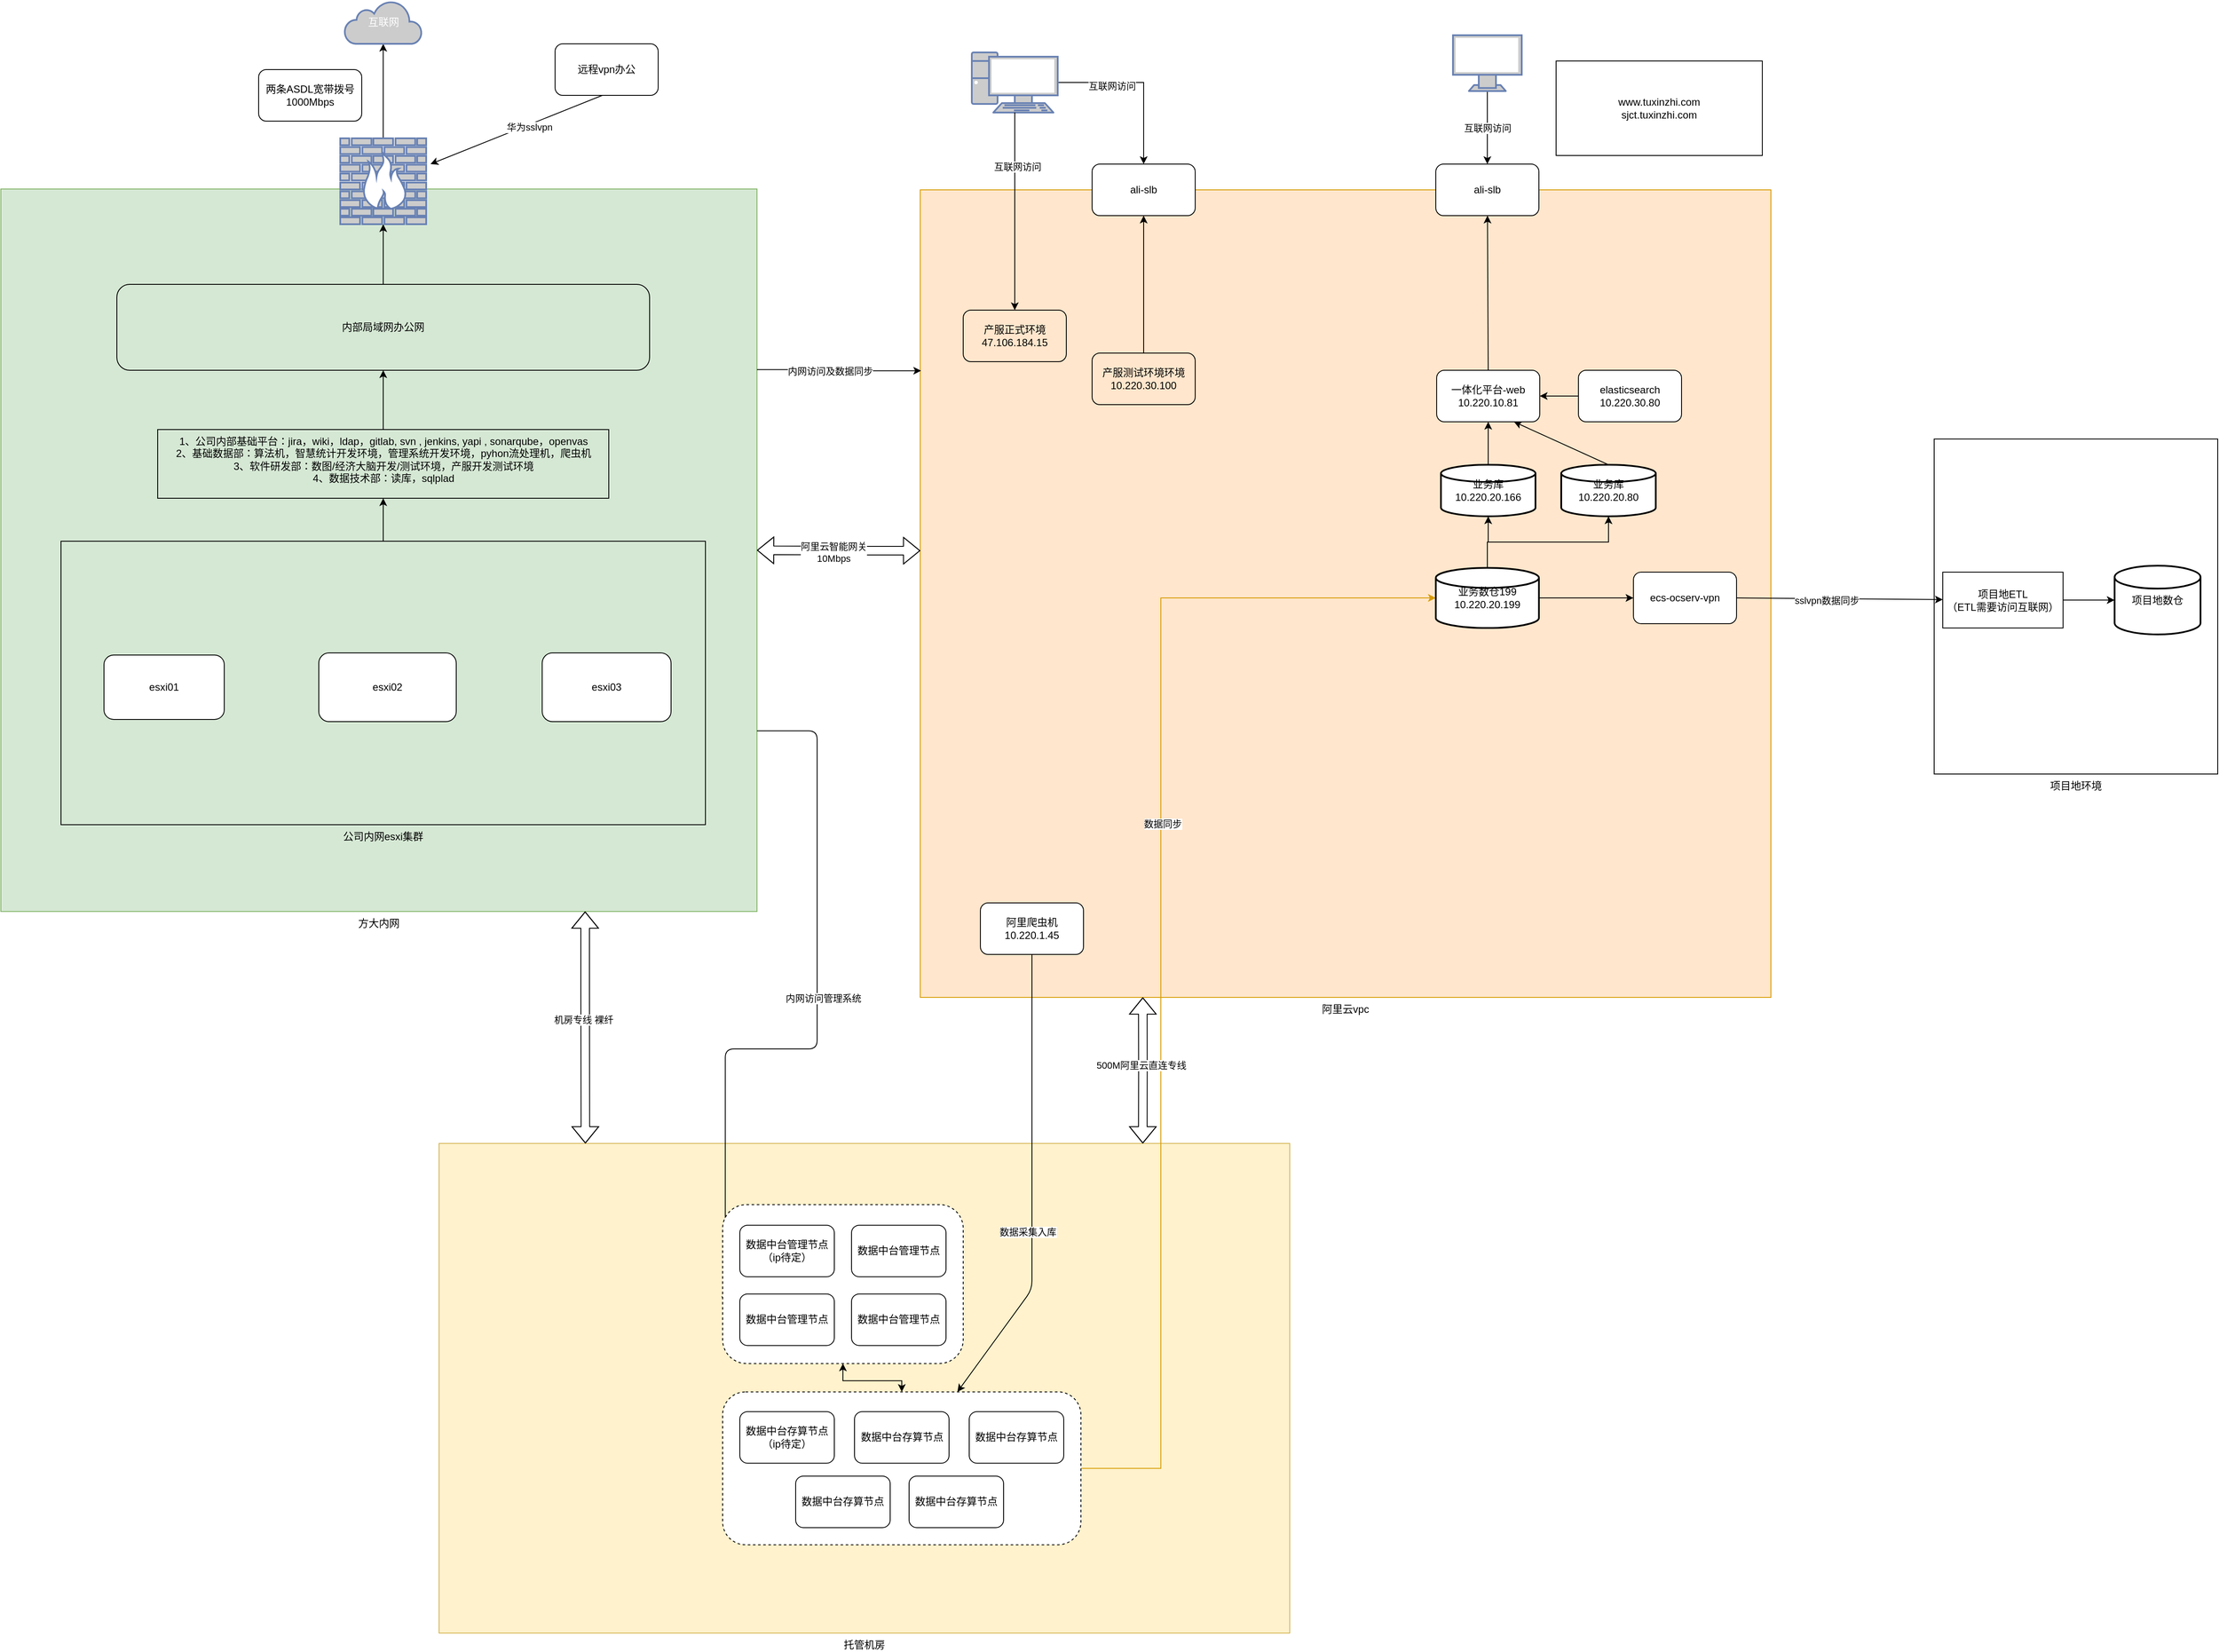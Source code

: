 <mxfile version="28.0.4">
  <diagram id="gJknrULxorPkjva1byL3" name="Page-1">
    <mxGraphModel dx="3217" dy="960" grid="1" gridSize="10" guides="1" tooltips="1" connect="1" arrows="1" fold="1" page="1" pageScale="1" pageWidth="827" pageHeight="1169" math="0" shadow="0">
      <root>
        <mxCell id="0" />
        <mxCell id="1" parent="0" />
        <mxCell id="cwwTzG9_eAxzKP_ijVsS-1" value="托管机房" style="rounded=0;whiteSpace=wrap;html=1;fillColor=#fff2cc;strokeColor=#d6b656;labelPosition=center;verticalLabelPosition=bottom;align=center;verticalAlign=top;" parent="1" vertex="1">
          <mxGeometry x="-880" y="1440" width="990" height="570" as="geometry" />
        </mxCell>
        <mxCell id="9fjLhJYOVXO7N2OmlXDZ-1" value="阿里云vpc" style="rounded=0;whiteSpace=wrap;html=1;fillColor=#ffe6cc;strokeColor=#d79b00;labelPosition=center;verticalLabelPosition=bottom;align=center;verticalAlign=top;" parent="1" vertex="1">
          <mxGeometry x="-320" y="330" width="990" height="940" as="geometry" />
        </mxCell>
        <mxCell id="9fjLhJYOVXO7N2OmlXDZ-22" value="" style="edgeStyle=orthogonalEdgeStyle;rounded=0;orthogonalLoop=1;jettySize=auto;html=1;fillColor=#ffe6cc;strokeColor=#d79b00;" parent="1" source="zSoFTdJwqtHDQYcGsr4z-6" target="9fjLhJYOVXO7N2OmlXDZ-3" edge="1">
          <mxGeometry relative="1" as="geometry">
            <mxPoint x="340" y="900.0" as="sourcePoint" />
            <Array as="points">
              <mxPoint x="-40" y="1818" />
              <mxPoint x="-40" y="805" />
            </Array>
          </mxGeometry>
        </mxCell>
        <mxCell id="9fjLhJYOVXO7N2OmlXDZ-23" value="数据同步" style="edgeLabel;html=1;align=center;verticalAlign=middle;resizable=0;points=[];" parent="9fjLhJYOVXO7N2OmlXDZ-22" vertex="1" connectable="0">
          <mxGeometry x="0.182" y="-2" relative="1" as="geometry">
            <mxPoint as="offset" />
          </mxGeometry>
        </mxCell>
        <mxCell id="9fjLhJYOVXO7N2OmlXDZ-32" value="" style="edgeStyle=orthogonalEdgeStyle;rounded=0;orthogonalLoop=1;jettySize=auto;html=1;" parent="1" source="9fjLhJYOVXO7N2OmlXDZ-3" target="9fjLhJYOVXO7N2OmlXDZ-5" edge="1">
          <mxGeometry relative="1" as="geometry" />
        </mxCell>
        <mxCell id="9fjLhJYOVXO7N2OmlXDZ-34" value="" style="edgeStyle=orthogonalEdgeStyle;rounded=0;orthogonalLoop=1;jettySize=auto;html=1;" parent="1" source="9fjLhJYOVXO7N2OmlXDZ-3" target="9fjLhJYOVXO7N2OmlXDZ-31" edge="1">
          <mxGeometry relative="1" as="geometry" />
        </mxCell>
        <mxCell id="9fjLhJYOVXO7N2OmlXDZ-3" value="业务数仓199&lt;br&gt;10.220.20.199" style="strokeWidth=2;html=1;shape=mxgraph.flowchart.database;whiteSpace=wrap;" parent="1" vertex="1">
          <mxGeometry x="280" y="770" width="120" height="70" as="geometry" />
        </mxCell>
        <mxCell id="9fjLhJYOVXO7N2OmlXDZ-4" value="项目地环境" style="rounded=0;whiteSpace=wrap;html=1;labelPosition=center;verticalLabelPosition=bottom;align=center;verticalAlign=top;" parent="1" vertex="1">
          <mxGeometry x="860" y="620" width="330" height="390" as="geometry" />
        </mxCell>
        <mxCell id="9fjLhJYOVXO7N2OmlXDZ-5" value="ecs-ocserv-vpn" style="rounded=1;whiteSpace=wrap;html=1;" parent="1" vertex="1">
          <mxGeometry x="510" y="775" width="120" height="60" as="geometry" />
        </mxCell>
        <mxCell id="9fjLhJYOVXO7N2OmlXDZ-33" value="" style="edgeStyle=orthogonalEdgeStyle;rounded=0;orthogonalLoop=1;jettySize=auto;html=1;" parent="1" source="9fjLhJYOVXO7N2OmlXDZ-6" target="9fjLhJYOVXO7N2OmlXDZ-7" edge="1">
          <mxGeometry relative="1" as="geometry" />
        </mxCell>
        <mxCell id="9fjLhJYOVXO7N2OmlXDZ-6" value="项目地ETL&lt;br&gt;（ETL需要访问互联网）" style="rounded=0;whiteSpace=wrap;html=1;" parent="1" vertex="1">
          <mxGeometry x="870" y="775" width="140" height="65" as="geometry" />
        </mxCell>
        <mxCell id="9fjLhJYOVXO7N2OmlXDZ-7" value="项目地数仓" style="strokeWidth=2;html=1;shape=mxgraph.flowchart.database;whiteSpace=wrap;" parent="1" vertex="1">
          <mxGeometry x="1070" y="767.5" width="100" height="80" as="geometry" />
        </mxCell>
        <mxCell id="9fjLhJYOVXO7N2OmlXDZ-11" value="" style="endArrow=classic;html=1;exitX=1;exitY=0.5;exitDx=0;exitDy=0;" parent="1" source="9fjLhJYOVXO7N2OmlXDZ-5" target="9fjLhJYOVXO7N2OmlXDZ-6" edge="1">
          <mxGeometry width="50" height="50" relative="1" as="geometry">
            <mxPoint x="790" y="750" as="sourcePoint" />
            <mxPoint x="840" y="700" as="targetPoint" />
          </mxGeometry>
        </mxCell>
        <mxCell id="9fjLhJYOVXO7N2OmlXDZ-16" value="sslvpn数据同步" style="edgeLabel;html=1;align=center;verticalAlign=middle;resizable=0;points=[];" parent="9fjLhJYOVXO7N2OmlXDZ-11" vertex="1" connectable="0">
          <mxGeometry x="-0.123" y="-2" relative="1" as="geometry">
            <mxPoint as="offset" />
          </mxGeometry>
        </mxCell>
        <mxCell id="9fjLhJYOVXO7N2OmlXDZ-17" value="阿里爬虫机&lt;br&gt;10.220.1.45" style="rounded=1;whiteSpace=wrap;html=1;" parent="1" vertex="1">
          <mxGeometry x="-250" y="1160" width="120" height="60" as="geometry" />
        </mxCell>
        <mxCell id="9fjLhJYOVXO7N2OmlXDZ-29" value="" style="endArrow=classic;html=1;exitX=0.5;exitY=1;exitDx=0;exitDy=0;" parent="1" source="9fjLhJYOVXO7N2OmlXDZ-17" target="zSoFTdJwqtHDQYcGsr4z-6" edge="1">
          <mxGeometry width="50" height="50" relative="1" as="geometry">
            <mxPoint x="490" y="910" as="sourcePoint" />
            <mxPoint x="540" y="860" as="targetPoint" />
            <Array as="points">
              <mxPoint x="-190" y="1610" />
            </Array>
          </mxGeometry>
        </mxCell>
        <mxCell id="9fjLhJYOVXO7N2OmlXDZ-30" value="数据采集入库" style="edgeLabel;html=1;align=center;verticalAlign=middle;resizable=0;points=[];" parent="9fjLhJYOVXO7N2OmlXDZ-29" vertex="1" connectable="0">
          <mxGeometry x="0.2" y="-5" relative="1" as="geometry">
            <mxPoint as="offset" />
          </mxGeometry>
        </mxCell>
        <mxCell id="9fjLhJYOVXO7N2OmlXDZ-46" value="" style="edgeStyle=orthogonalEdgeStyle;rounded=0;orthogonalLoop=1;jettySize=auto;html=1;" parent="1" source="9fjLhJYOVXO7N2OmlXDZ-31" target="9fjLhJYOVXO7N2OmlXDZ-36" edge="1">
          <mxGeometry relative="1" as="geometry" />
        </mxCell>
        <mxCell id="9fjLhJYOVXO7N2OmlXDZ-31" value="业务库&lt;br&gt;10.220.20.166" style="strokeWidth=2;html=1;shape=mxgraph.flowchart.database;whiteSpace=wrap;" parent="1" vertex="1">
          <mxGeometry x="286" y="650" width="110" height="60" as="geometry" />
        </mxCell>
        <mxCell id="9fjLhJYOVXO7N2OmlXDZ-36" value="一体化平台-web&lt;br&gt;10.220.10.81" style="rounded=1;whiteSpace=wrap;html=1;" parent="1" vertex="1">
          <mxGeometry x="281" y="540" width="120" height="60" as="geometry" />
        </mxCell>
        <mxCell id="9fjLhJYOVXO7N2OmlXDZ-80" value="互联网访问" style="edgeStyle=orthogonalEdgeStyle;rounded=0;orthogonalLoop=1;jettySize=auto;html=1;" parent="1" source="9fjLhJYOVXO7N2OmlXDZ-37" target="9fjLhJYOVXO7N2OmlXDZ-43" edge="1">
          <mxGeometry relative="1" as="geometry">
            <Array as="points">
              <mxPoint x="340" y="240" />
              <mxPoint x="340" y="240" />
            </Array>
          </mxGeometry>
        </mxCell>
        <mxCell id="9fjLhJYOVXO7N2OmlXDZ-37" value="" style="fontColor=#0066CC;verticalAlign=top;verticalLabelPosition=bottom;labelPosition=center;align=center;html=1;outlineConnect=0;fillColor=#CCCCCC;strokeColor=#6881B3;gradientColor=none;gradientDirection=north;strokeWidth=2;shape=mxgraph.networks.monitor;" parent="1" vertex="1">
          <mxGeometry x="300" y="150" width="80" height="65" as="geometry" />
        </mxCell>
        <mxCell id="9fjLhJYOVXO7N2OmlXDZ-41" value="" style="edgeStyle=orthogonalEdgeStyle;rounded=0;orthogonalLoop=1;jettySize=auto;html=1;exitX=0.5;exitY=0;exitDx=0;exitDy=0;exitPerimeter=0;" parent="1" source="9fjLhJYOVXO7N2OmlXDZ-3" target="zf6hU6jJ6Po62-SAqwlD-18" edge="1">
          <mxGeometry relative="1" as="geometry">
            <mxPoint x="80" y="770" as="sourcePoint" />
            <mxPoint x="175" y="710" as="targetPoint" />
          </mxGeometry>
        </mxCell>
        <mxCell id="9fjLhJYOVXO7N2OmlXDZ-43" value="ali-slb" style="rounded=1;whiteSpace=wrap;html=1;" parent="1" vertex="1">
          <mxGeometry x="280" y="300" width="120" height="60" as="geometry" />
        </mxCell>
        <mxCell id="9fjLhJYOVXO7N2OmlXDZ-49" value="" style="endArrow=classic;html=1;exitX=0.5;exitY=0;exitDx=0;exitDy=0;" parent="1" source="9fjLhJYOVXO7N2OmlXDZ-36" target="9fjLhJYOVXO7N2OmlXDZ-43" edge="1">
          <mxGeometry width="50" height="50" relative="1" as="geometry">
            <mxPoint x="230" y="600" as="sourcePoint" />
            <mxPoint x="360" y="470" as="targetPoint" />
          </mxGeometry>
        </mxCell>
        <mxCell id="9fjLhJYOVXO7N2OmlXDZ-59" value="方大内网" style="rounded=0;whiteSpace=wrap;html=1;fillColor=#d5e8d4;strokeColor=#82b366;labelPosition=center;verticalLabelPosition=bottom;align=center;verticalAlign=top;" parent="1" vertex="1">
          <mxGeometry x="-1390" y="329" width="880" height="841" as="geometry" />
        </mxCell>
        <mxCell id="9fjLhJYOVXO7N2OmlXDZ-64" value="" style="endArrow=classic;html=1;entryX=0.011;entryY=0.626;entryDx=0;entryDy=0;entryPerimeter=0;edgeStyle=orthogonalEdgeStyle;exitX=1;exitY=0.75;exitDx=0;exitDy=0;" parent="1" source="9fjLhJYOVXO7N2OmlXDZ-59" target="zSoFTdJwqtHDQYcGsr4z-5" edge="1">
          <mxGeometry width="50" height="50" relative="1" as="geometry">
            <mxPoint x="-410" y="1060" as="sourcePoint" />
            <mxPoint x="-150" y="1060" as="targetPoint" />
            <Array as="points">
              <mxPoint x="-440" y="960" />
              <mxPoint x="-440" y="1330" />
              <mxPoint x="-547" y="1330" />
            </Array>
          </mxGeometry>
        </mxCell>
        <mxCell id="9fjLhJYOVXO7N2OmlXDZ-65" value="内网访问管理系统" style="edgeLabel;html=1;align=center;verticalAlign=middle;resizable=0;points=[];" parent="9fjLhJYOVXO7N2OmlXDZ-64" vertex="1" connectable="0">
          <mxGeometry x="-0.104" y="3" relative="1" as="geometry">
            <mxPoint x="4" y="3" as="offset" />
          </mxGeometry>
        </mxCell>
        <mxCell id="9fjLhJYOVXO7N2OmlXDZ-66" value="esxi03" style="rounded=1;whiteSpace=wrap;html=1;" parent="1" vertex="1">
          <mxGeometry x="-760" y="869" width="150" height="80" as="geometry" />
        </mxCell>
        <mxCell id="9fjLhJYOVXO7N2OmlXDZ-67" value="esxi02" style="rounded=1;whiteSpace=wrap;html=1;" parent="1" vertex="1">
          <mxGeometry x="-1020" y="869" width="160" height="80" as="geometry" />
        </mxCell>
        <mxCell id="9fjLhJYOVXO7N2OmlXDZ-68" value="esxi01" style="rounded=1;whiteSpace=wrap;html=1;" parent="1" vertex="1">
          <mxGeometry x="-1270" y="871.5" width="140" height="75" as="geometry" />
        </mxCell>
        <mxCell id="9fjLhJYOVXO7N2OmlXDZ-76" value="" style="edgeStyle=orthogonalEdgeStyle;rounded=0;orthogonalLoop=1;jettySize=auto;html=1;" parent="1" source="9fjLhJYOVXO7N2OmlXDZ-70" target="9fjLhJYOVXO7N2OmlXDZ-75" edge="1">
          <mxGeometry relative="1" as="geometry">
            <Array as="points">
              <mxPoint x="-945" y="700" />
              <mxPoint x="-945" y="700" />
            </Array>
          </mxGeometry>
        </mxCell>
        <mxCell id="9fjLhJYOVXO7N2OmlXDZ-70" value="公司内网esxi集群" style="rounded=0;whiteSpace=wrap;html=1;fillColor=none;labelPosition=center;verticalLabelPosition=bottom;align=center;verticalAlign=top;" parent="1" vertex="1">
          <mxGeometry x="-1320" y="739" width="750" height="330" as="geometry" />
        </mxCell>
        <mxCell id="9fjLhJYOVXO7N2OmlXDZ-110" value="" style="edgeStyle=orthogonalEdgeStyle;rounded=0;orthogonalLoop=1;jettySize=auto;html=1;" parent="1" source="9fjLhJYOVXO7N2OmlXDZ-75" target="9fjLhJYOVXO7N2OmlXDZ-104" edge="1">
          <mxGeometry relative="1" as="geometry" />
        </mxCell>
        <mxCell id="9fjLhJYOVXO7N2OmlXDZ-75" value="1、公司内部基础平台：jira，wiki，ldap，gitlab, svn , jenkins, yapi ,&amp;nbsp;sonarqube，openvas&lt;br&gt;2、基础数据部：算法机，智慧统计开发环境，管理系统开发环境，pyhon流处理机，爬虫机&lt;br&gt;3、软件研发部：数图/经济大脑开发/测试环境，产服开发测试环境&lt;br&gt;4、数据技术部：读库，sqlplad" style="whiteSpace=wrap;html=1;rounded=0;verticalAlign=top;fillColor=none;" parent="1" vertex="1">
          <mxGeometry x="-1207.5" y="609" width="525" height="80" as="geometry" />
        </mxCell>
        <mxCell id="9fjLhJYOVXO7N2OmlXDZ-81" value="www.tuxinzhi.com&lt;div&gt;sjct.tuxinzhi.com&lt;/div&gt;" style="rounded=0;whiteSpace=wrap;html=1;fillColor=none;" parent="1" vertex="1">
          <mxGeometry x="420" y="180" width="240" height="110" as="geometry" />
        </mxCell>
        <mxCell id="9fjLhJYOVXO7N2OmlXDZ-82" value="产服正式环境&lt;br&gt;47.106.184.15" style="rounded=1;whiteSpace=wrap;html=1;fillColor=none;" parent="1" vertex="1">
          <mxGeometry x="-270" y="470" width="120" height="60" as="geometry" />
        </mxCell>
        <mxCell id="zf6hU6jJ6Po62-SAqwlD-2" value="" style="edgeStyle=orthogonalEdgeStyle;rounded=0;orthogonalLoop=1;jettySize=auto;html=1;" parent="1" source="9fjLhJYOVXO7N2OmlXDZ-83" target="zf6hU6jJ6Po62-SAqwlD-1" edge="1">
          <mxGeometry relative="1" as="geometry" />
        </mxCell>
        <mxCell id="9fjLhJYOVXO7N2OmlXDZ-83" value="产服测试环境环境&lt;br&gt;10.220.30.100" style="rounded=1;whiteSpace=wrap;html=1;fillColor=none;" parent="1" vertex="1">
          <mxGeometry x="-120" y="520" width="120" height="60" as="geometry" />
        </mxCell>
        <mxCell id="zf6hU6jJ6Po62-SAqwlD-4" value="" style="edgeStyle=orthogonalEdgeStyle;rounded=0;orthogonalLoop=1;jettySize=auto;html=1;" parent="1" source="9fjLhJYOVXO7N2OmlXDZ-84" target="zf6hU6jJ6Po62-SAqwlD-1" edge="1">
          <mxGeometry relative="1" as="geometry" />
        </mxCell>
        <mxCell id="zf6hU6jJ6Po62-SAqwlD-5" value="互联网访问" style="edgeLabel;html=1;align=center;verticalAlign=middle;resizable=0;points=[];" parent="zf6hU6jJ6Po62-SAqwlD-4" vertex="1" connectable="0">
          <mxGeometry x="-0.357" y="-4" relative="1" as="geometry">
            <mxPoint as="offset" />
          </mxGeometry>
        </mxCell>
        <mxCell id="9fjLhJYOVXO7N2OmlXDZ-84" value="" style="fontColor=#0066CC;verticalAlign=top;verticalLabelPosition=bottom;labelPosition=center;align=center;html=1;outlineConnect=0;fillColor=#CCCCCC;strokeColor=#6881B3;gradientColor=none;gradientDirection=north;strokeWidth=2;shape=mxgraph.networks.pc;" parent="1" vertex="1">
          <mxGeometry x="-260" y="170" width="100" height="70" as="geometry" />
        </mxCell>
        <mxCell id="9fjLhJYOVXO7N2OmlXDZ-86" value="" style="endArrow=classic;html=1;" parent="1" source="9fjLhJYOVXO7N2OmlXDZ-84" target="9fjLhJYOVXO7N2OmlXDZ-82" edge="1">
          <mxGeometry width="50" height="50" relative="1" as="geometry">
            <mxPoint x="-60" y="530" as="sourcePoint" />
            <mxPoint x="-10" y="480" as="targetPoint" />
          </mxGeometry>
        </mxCell>
        <mxCell id="9fjLhJYOVXO7N2OmlXDZ-87" value="互联网访问" style="edgeLabel;html=1;align=center;verticalAlign=bottom;resizable=0;points=[];labelPosition=center;verticalLabelPosition=top;" parent="9fjLhJYOVXO7N2OmlXDZ-86" vertex="1" connectable="0">
          <mxGeometry x="-0.382" y="3" relative="1" as="geometry">
            <mxPoint as="offset" />
          </mxGeometry>
        </mxCell>
        <mxCell id="9fjLhJYOVXO7N2OmlXDZ-90" value="" style="shape=flexArrow;endArrow=classic;startArrow=classic;html=1;exitX=1;exitY=0.5;exitDx=0;exitDy=0;" parent="1" source="9fjLhJYOVXO7N2OmlXDZ-59" edge="1">
          <mxGeometry width="100" height="100" relative="1" as="geometry">
            <mxPoint x="-90" y="860" as="sourcePoint" />
            <mxPoint x="-320" y="750" as="targetPoint" />
            <Array as="points">
              <mxPoint x="-390" y="750" />
            </Array>
          </mxGeometry>
        </mxCell>
        <mxCell id="9fjLhJYOVXO7N2OmlXDZ-91" value="阿里云智能网关&lt;br&gt;10Mbps" style="edgeLabel;html=1;align=center;verticalAlign=middle;resizable=0;points=[];" parent="9fjLhJYOVXO7N2OmlXDZ-90" vertex="1" connectable="0">
          <mxGeometry x="-0.07" y="-2" relative="1" as="geometry">
            <mxPoint as="offset" />
          </mxGeometry>
        </mxCell>
        <mxCell id="9fjLhJYOVXO7N2OmlXDZ-112" value="" style="edgeStyle=orthogonalEdgeStyle;rounded=0;orthogonalLoop=1;jettySize=auto;html=1;" parent="1" source="9fjLhJYOVXO7N2OmlXDZ-94" target="9fjLhJYOVXO7N2OmlXDZ-109" edge="1">
          <mxGeometry relative="1" as="geometry" />
        </mxCell>
        <mxCell id="9fjLhJYOVXO7N2OmlXDZ-94" value="" style="fontColor=#0066CC;verticalAlign=top;verticalLabelPosition=bottom;labelPosition=center;align=center;html=1;outlineConnect=0;fillColor=#CCCCCC;strokeColor=#6881B3;gradientColor=none;gradientDirection=north;strokeWidth=2;shape=mxgraph.networks.firewall;" parent="1" vertex="1">
          <mxGeometry x="-995" y="270" width="100" height="100" as="geometry" />
        </mxCell>
        <mxCell id="9fjLhJYOVXO7N2OmlXDZ-98" value="两条ASDL宽带拨号&lt;br&gt;1000Mbps" style="rounded=1;whiteSpace=wrap;html=1;fillColor=none;" parent="1" vertex="1">
          <mxGeometry x="-1090" y="190" width="120" height="60" as="geometry" />
        </mxCell>
        <mxCell id="9fjLhJYOVXO7N2OmlXDZ-101" value="" style="endArrow=classic;html=1;" parent="1" edge="1">
          <mxGeometry width="50" height="50" relative="1" as="geometry">
            <mxPoint x="-690" y="220" as="sourcePoint" />
            <mxPoint x="-890" y="300" as="targetPoint" />
          </mxGeometry>
        </mxCell>
        <mxCell id="9fjLhJYOVXO7N2OmlXDZ-103" value="华为sslvpn" style="edgeLabel;html=1;align=center;verticalAlign=middle;resizable=0;points=[];" parent="9fjLhJYOVXO7N2OmlXDZ-101" vertex="1" connectable="0">
          <mxGeometry x="-0.14" y="3" relative="1" as="geometry">
            <mxPoint as="offset" />
          </mxGeometry>
        </mxCell>
        <mxCell id="9fjLhJYOVXO7N2OmlXDZ-102" value="远程vpn办公" style="rounded=1;whiteSpace=wrap;html=1;fillColor=none;" parent="1" vertex="1">
          <mxGeometry x="-745" y="160" width="120" height="60" as="geometry" />
        </mxCell>
        <mxCell id="9fjLhJYOVXO7N2OmlXDZ-111" value="" style="edgeStyle=orthogonalEdgeStyle;rounded=0;orthogonalLoop=1;jettySize=auto;html=1;" parent="1" source="9fjLhJYOVXO7N2OmlXDZ-104" target="9fjLhJYOVXO7N2OmlXDZ-94" edge="1">
          <mxGeometry relative="1" as="geometry" />
        </mxCell>
        <mxCell id="9fjLhJYOVXO7N2OmlXDZ-104" value="内部局域网办公网" style="rounded=1;whiteSpace=wrap;html=1;fillColor=none;" parent="1" vertex="1">
          <mxGeometry x="-1255" y="440" width="620" height="100" as="geometry" />
        </mxCell>
        <mxCell id="9fjLhJYOVXO7N2OmlXDZ-109" value="互联网" style="html=1;outlineConnect=0;fillColor=#CCCCCC;strokeColor=#6881B3;gradientColor=none;gradientDirection=north;strokeWidth=2;shape=mxgraph.networks.cloud;fontColor=#ffffff;" parent="1" vertex="1">
          <mxGeometry x="-990" y="110" width="90" height="50" as="geometry" />
        </mxCell>
        <mxCell id="zf6hU6jJ6Po62-SAqwlD-1" value="ali-slb" style="rounded=1;whiteSpace=wrap;html=1;" parent="1" vertex="1">
          <mxGeometry x="-120" y="300" width="120" height="60" as="geometry" />
        </mxCell>
        <mxCell id="zf6hU6jJ6Po62-SAqwlD-7" value="" style="edgeStyle=orthogonalEdgeStyle;rounded=0;orthogonalLoop=1;jettySize=auto;html=1;" parent="1" source="zf6hU6jJ6Po62-SAqwlD-6" target="9fjLhJYOVXO7N2OmlXDZ-36" edge="1">
          <mxGeometry relative="1" as="geometry" />
        </mxCell>
        <mxCell id="zf6hU6jJ6Po62-SAqwlD-6" value="elasticsearch&lt;br&gt;10.220.30.80" style="rounded=1;whiteSpace=wrap;html=1;" parent="1" vertex="1">
          <mxGeometry x="446" y="540" width="120" height="60" as="geometry" />
        </mxCell>
        <mxCell id="zf6hU6jJ6Po62-SAqwlD-18" value="业务库&lt;br&gt;10.220.20.80" style="strokeWidth=2;html=1;shape=mxgraph.flowchart.database;whiteSpace=wrap;" parent="1" vertex="1">
          <mxGeometry x="426" y="650" width="110" height="60" as="geometry" />
        </mxCell>
        <mxCell id="zf6hU6jJ6Po62-SAqwlD-21" value="" style="endArrow=classic;html=1;exitX=0.5;exitY=0;exitDx=0;exitDy=0;exitPerimeter=0;entryX=0.75;entryY=1;entryDx=0;entryDy=0;" parent="1" source="zf6hU6jJ6Po62-SAqwlD-18" target="9fjLhJYOVXO7N2OmlXDZ-36" edge="1">
          <mxGeometry width="50" height="50" relative="1" as="geometry">
            <mxPoint x="266" y="570" as="sourcePoint" />
            <mxPoint x="316" y="520" as="targetPoint" />
          </mxGeometry>
        </mxCell>
        <mxCell id="cwwTzG9_eAxzKP_ijVsS-3" value="" style="shape=flexArrow;endArrow=classic;startArrow=classic;html=1;entryX=0.172;entryY=0;entryDx=0;entryDy=0;entryPerimeter=0;" parent="1" target="cwwTzG9_eAxzKP_ijVsS-1" edge="1">
          <mxGeometry width="100" height="100" relative="1" as="geometry">
            <mxPoint x="-710" y="1170" as="sourcePoint" />
            <mxPoint x="-580" y="1240" as="targetPoint" />
            <Array as="points">
              <mxPoint x="-710" y="1260" />
            </Array>
          </mxGeometry>
        </mxCell>
        <mxCell id="cwwTzG9_eAxzKP_ijVsS-4" value="机房专线 裸纤" style="edgeLabel;html=1;align=center;verticalAlign=middle;resizable=0;points=[];" parent="cwwTzG9_eAxzKP_ijVsS-3" vertex="1" connectable="0">
          <mxGeometry x="-0.07" y="-2" relative="1" as="geometry">
            <mxPoint as="offset" />
          </mxGeometry>
        </mxCell>
        <mxCell id="zSoFTdJwqtHDQYcGsr4z-12" style="edgeStyle=orthogonalEdgeStyle;rounded=0;orthogonalLoop=1;jettySize=auto;html=1;entryX=0.5;entryY=0;entryDx=0;entryDy=0;startArrow=classic;startFill=1;" parent="1" source="zSoFTdJwqtHDQYcGsr4z-5" target="zSoFTdJwqtHDQYcGsr4z-6" edge="1">
          <mxGeometry relative="1" as="geometry" />
        </mxCell>
        <mxCell id="zSoFTdJwqtHDQYcGsr4z-5" value="" style="rounded=1;whiteSpace=wrap;html=1;dashed=1;" parent="1" vertex="1">
          <mxGeometry x="-550" y="1511.19" width="280" height="185" as="geometry" />
        </mxCell>
        <mxCell id="zSoFTdJwqtHDQYcGsr4z-1" value="数据中台管理节点&lt;br&gt;（ip待定）" style="rounded=1;whiteSpace=wrap;html=1;" parent="1" vertex="1">
          <mxGeometry x="-530" y="1535.19" width="110" height="60" as="geometry" />
        </mxCell>
        <mxCell id="zSoFTdJwqtHDQYcGsr4z-2" value="数据中台管理节点" style="rounded=1;whiteSpace=wrap;html=1;" parent="1" vertex="1">
          <mxGeometry x="-530" y="1615.19" width="110" height="60" as="geometry" />
        </mxCell>
        <mxCell id="zSoFTdJwqtHDQYcGsr4z-3" value="数据中台管理节点" style="rounded=1;whiteSpace=wrap;html=1;" parent="1" vertex="1">
          <mxGeometry x="-400" y="1535.19" width="110" height="60" as="geometry" />
        </mxCell>
        <mxCell id="zSoFTdJwqtHDQYcGsr4z-4" value="数据中台管理节点" style="rounded=1;whiteSpace=wrap;html=1;" parent="1" vertex="1">
          <mxGeometry x="-400" y="1615.19" width="110" height="60" as="geometry" />
        </mxCell>
        <mxCell id="zSoFTdJwqtHDQYcGsr4z-6" value="" style="rounded=1;whiteSpace=wrap;html=1;dashed=1;" parent="1" vertex="1">
          <mxGeometry x="-550" y="1729.19" width="417" height="178" as="geometry" />
        </mxCell>
        <mxCell id="zSoFTdJwqtHDQYcGsr4z-7" value="数据中台存算节点&lt;div&gt;（ip待定）&lt;/div&gt;" style="rounded=1;whiteSpace=wrap;html=1;" parent="1" vertex="1">
          <mxGeometry x="-530" y="1752.19" width="110" height="60" as="geometry" />
        </mxCell>
        <mxCell id="zSoFTdJwqtHDQYcGsr4z-8" value="数据中台存算节点" style="rounded=1;whiteSpace=wrap;html=1;" parent="1" vertex="1">
          <mxGeometry x="-396.5" y="1752.19" width="110" height="60" as="geometry" />
        </mxCell>
        <mxCell id="zSoFTdJwqtHDQYcGsr4z-9" value="数据中台存算节点" style="rounded=1;whiteSpace=wrap;html=1;" parent="1" vertex="1">
          <mxGeometry x="-263" y="1752.19" width="110" height="60" as="geometry" />
        </mxCell>
        <mxCell id="zSoFTdJwqtHDQYcGsr4z-10" value="数据中台存算节点" style="rounded=1;whiteSpace=wrap;html=1;" parent="1" vertex="1">
          <mxGeometry x="-465" y="1827.19" width="110" height="60" as="geometry" />
        </mxCell>
        <mxCell id="zSoFTdJwqtHDQYcGsr4z-11" value="数据中台存算节点" style="rounded=1;whiteSpace=wrap;html=1;" parent="1" vertex="1">
          <mxGeometry x="-333" y="1827.19" width="110" height="60" as="geometry" />
        </mxCell>
        <mxCell id="Am_CI4u68Gydb-rhWv6g-1" style="edgeStyle=orthogonalEdgeStyle;rounded=0;orthogonalLoop=1;jettySize=auto;html=1;exitX=1;exitY=0.25;exitDx=0;exitDy=0;entryX=0.001;entryY=0.224;entryDx=0;entryDy=0;entryPerimeter=0;" edge="1" parent="1" source="9fjLhJYOVXO7N2OmlXDZ-59" target="9fjLhJYOVXO7N2OmlXDZ-1">
          <mxGeometry relative="1" as="geometry" />
        </mxCell>
        <mxCell id="Am_CI4u68Gydb-rhWv6g-2" value="内网访问及数据同步" style="edgeLabel;html=1;align=center;verticalAlign=middle;resizable=0;points=[];" vertex="1" connectable="0" parent="Am_CI4u68Gydb-rhWv6g-1">
          <mxGeometry x="-0.128" y="-1" relative="1" as="geometry">
            <mxPoint x="1" as="offset" />
          </mxGeometry>
        </mxCell>
        <mxCell id="Am_CI4u68Gydb-rhWv6g-3" value="" style="shape=flexArrow;endArrow=classic;startArrow=classic;html=1;" edge="1" parent="1">
          <mxGeometry width="100" height="100" relative="1" as="geometry">
            <mxPoint x="-61" y="1270" as="sourcePoint" />
            <mxPoint x="-61" y="1440" as="targetPoint" />
            <Array as="points">
              <mxPoint x="-60.83" y="1355.19" />
            </Array>
          </mxGeometry>
        </mxCell>
        <mxCell id="Am_CI4u68Gydb-rhWv6g-4" value="500M阿里云直连专线" style="edgeLabel;html=1;align=center;verticalAlign=middle;resizable=0;points=[];" vertex="1" connectable="0" parent="Am_CI4u68Gydb-rhWv6g-3">
          <mxGeometry x="-0.07" y="-2" relative="1" as="geometry">
            <mxPoint as="offset" />
          </mxGeometry>
        </mxCell>
      </root>
    </mxGraphModel>
  </diagram>
</mxfile>
